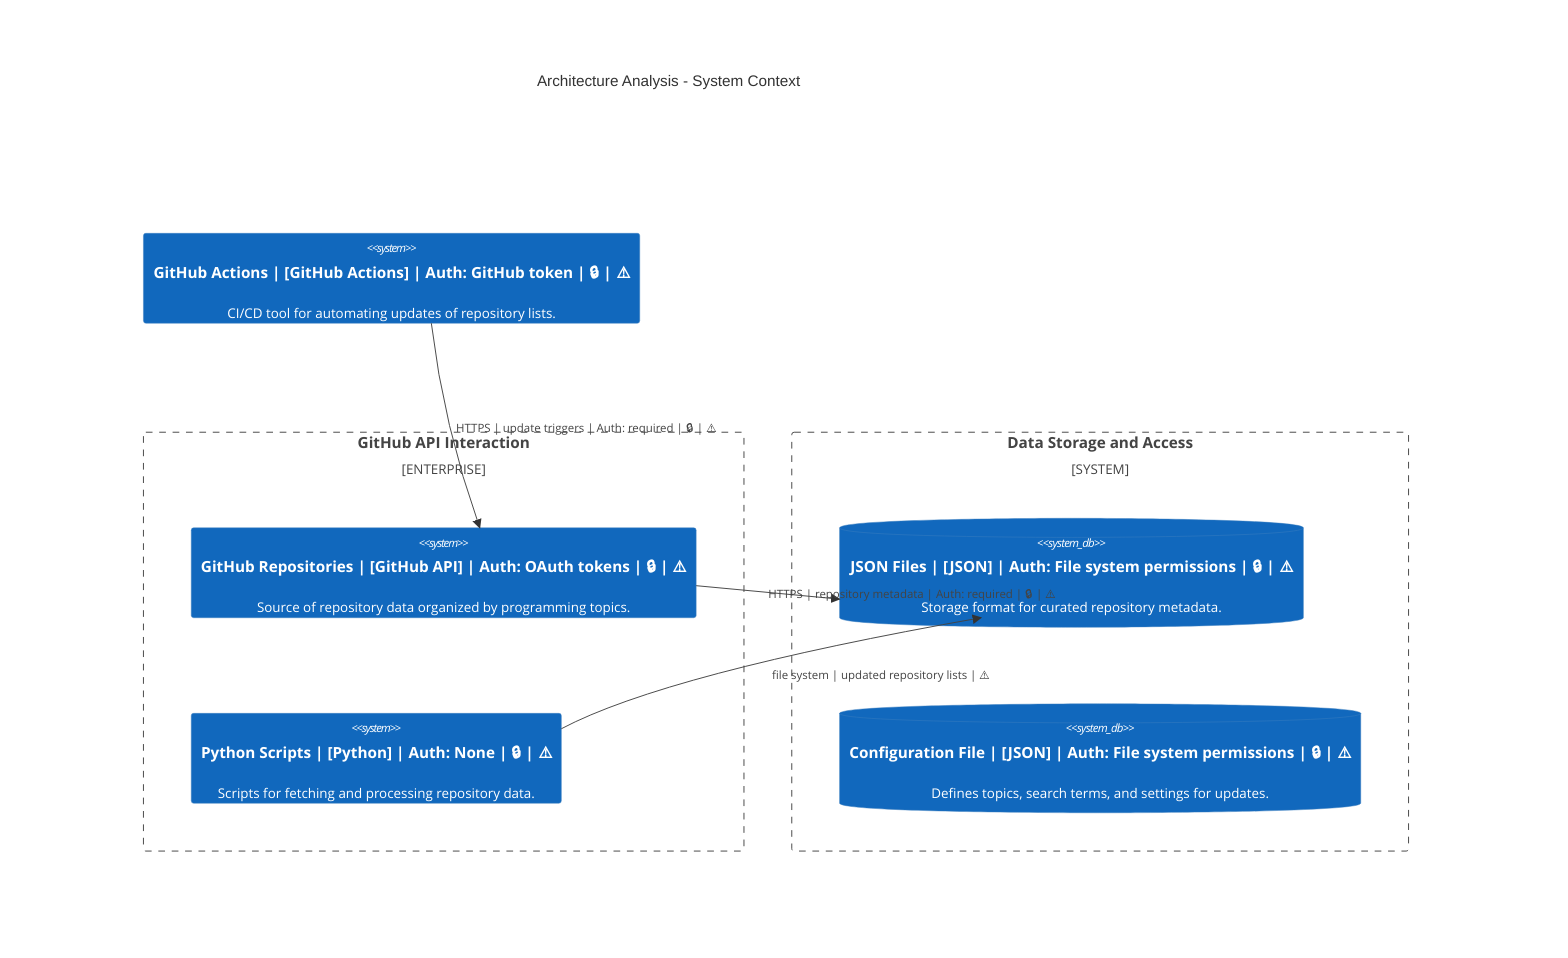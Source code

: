 C4Context
    title Architecture Analysis - System Context
    Enterprise_Boundary(tb_GitHub_API_Interaction, "GitHub API Interaction") {
        System(GitHub_Repositories, "GitHub Repositories | [GitHub API] | Auth: OAuth tokens | 🔒 | ⚠️", "Source of repository data organized by programming topics.")
        System(Python_Scripts, "Python Scripts | [Python] | Auth: None | 🔒 | ⚠️", "Scripts for fetching and processing repository data.")
    }
    System_Boundary(tb_Data_Storage_and_Access, "Data Storage and Access") {
        SystemDb(JSON_Files, "JSON Files | [JSON] | Auth: File system permissions | 🔒 | ⚠️", "Storage format for curated repository metadata.")
        SystemDb(Configuration_File, "Configuration File | [JSON] | Auth: File system permissions | 🔒 | ⚠️", "Defines topics, search terms, and settings for updates.")
    }
    System(GitHub_Actions, "GitHub Actions | [GitHub Actions] | Auth: GitHub token | 🔒 | ⚠️", "CI/CD tool for automating updates of repository lists.")

    Rel(GitHub_Repositories, JSON_Files, "HTTPS | repository metadata | Auth: required | 🔒 | ⚠️")
    Rel(Python_Scripts, JSON_Files, "file system | updated repository lists | ⚠️")
    Rel(GitHub_Actions, GitHub_Repositories, "HTTPS | update triggers | Auth: required | 🔒 | ⚠️")